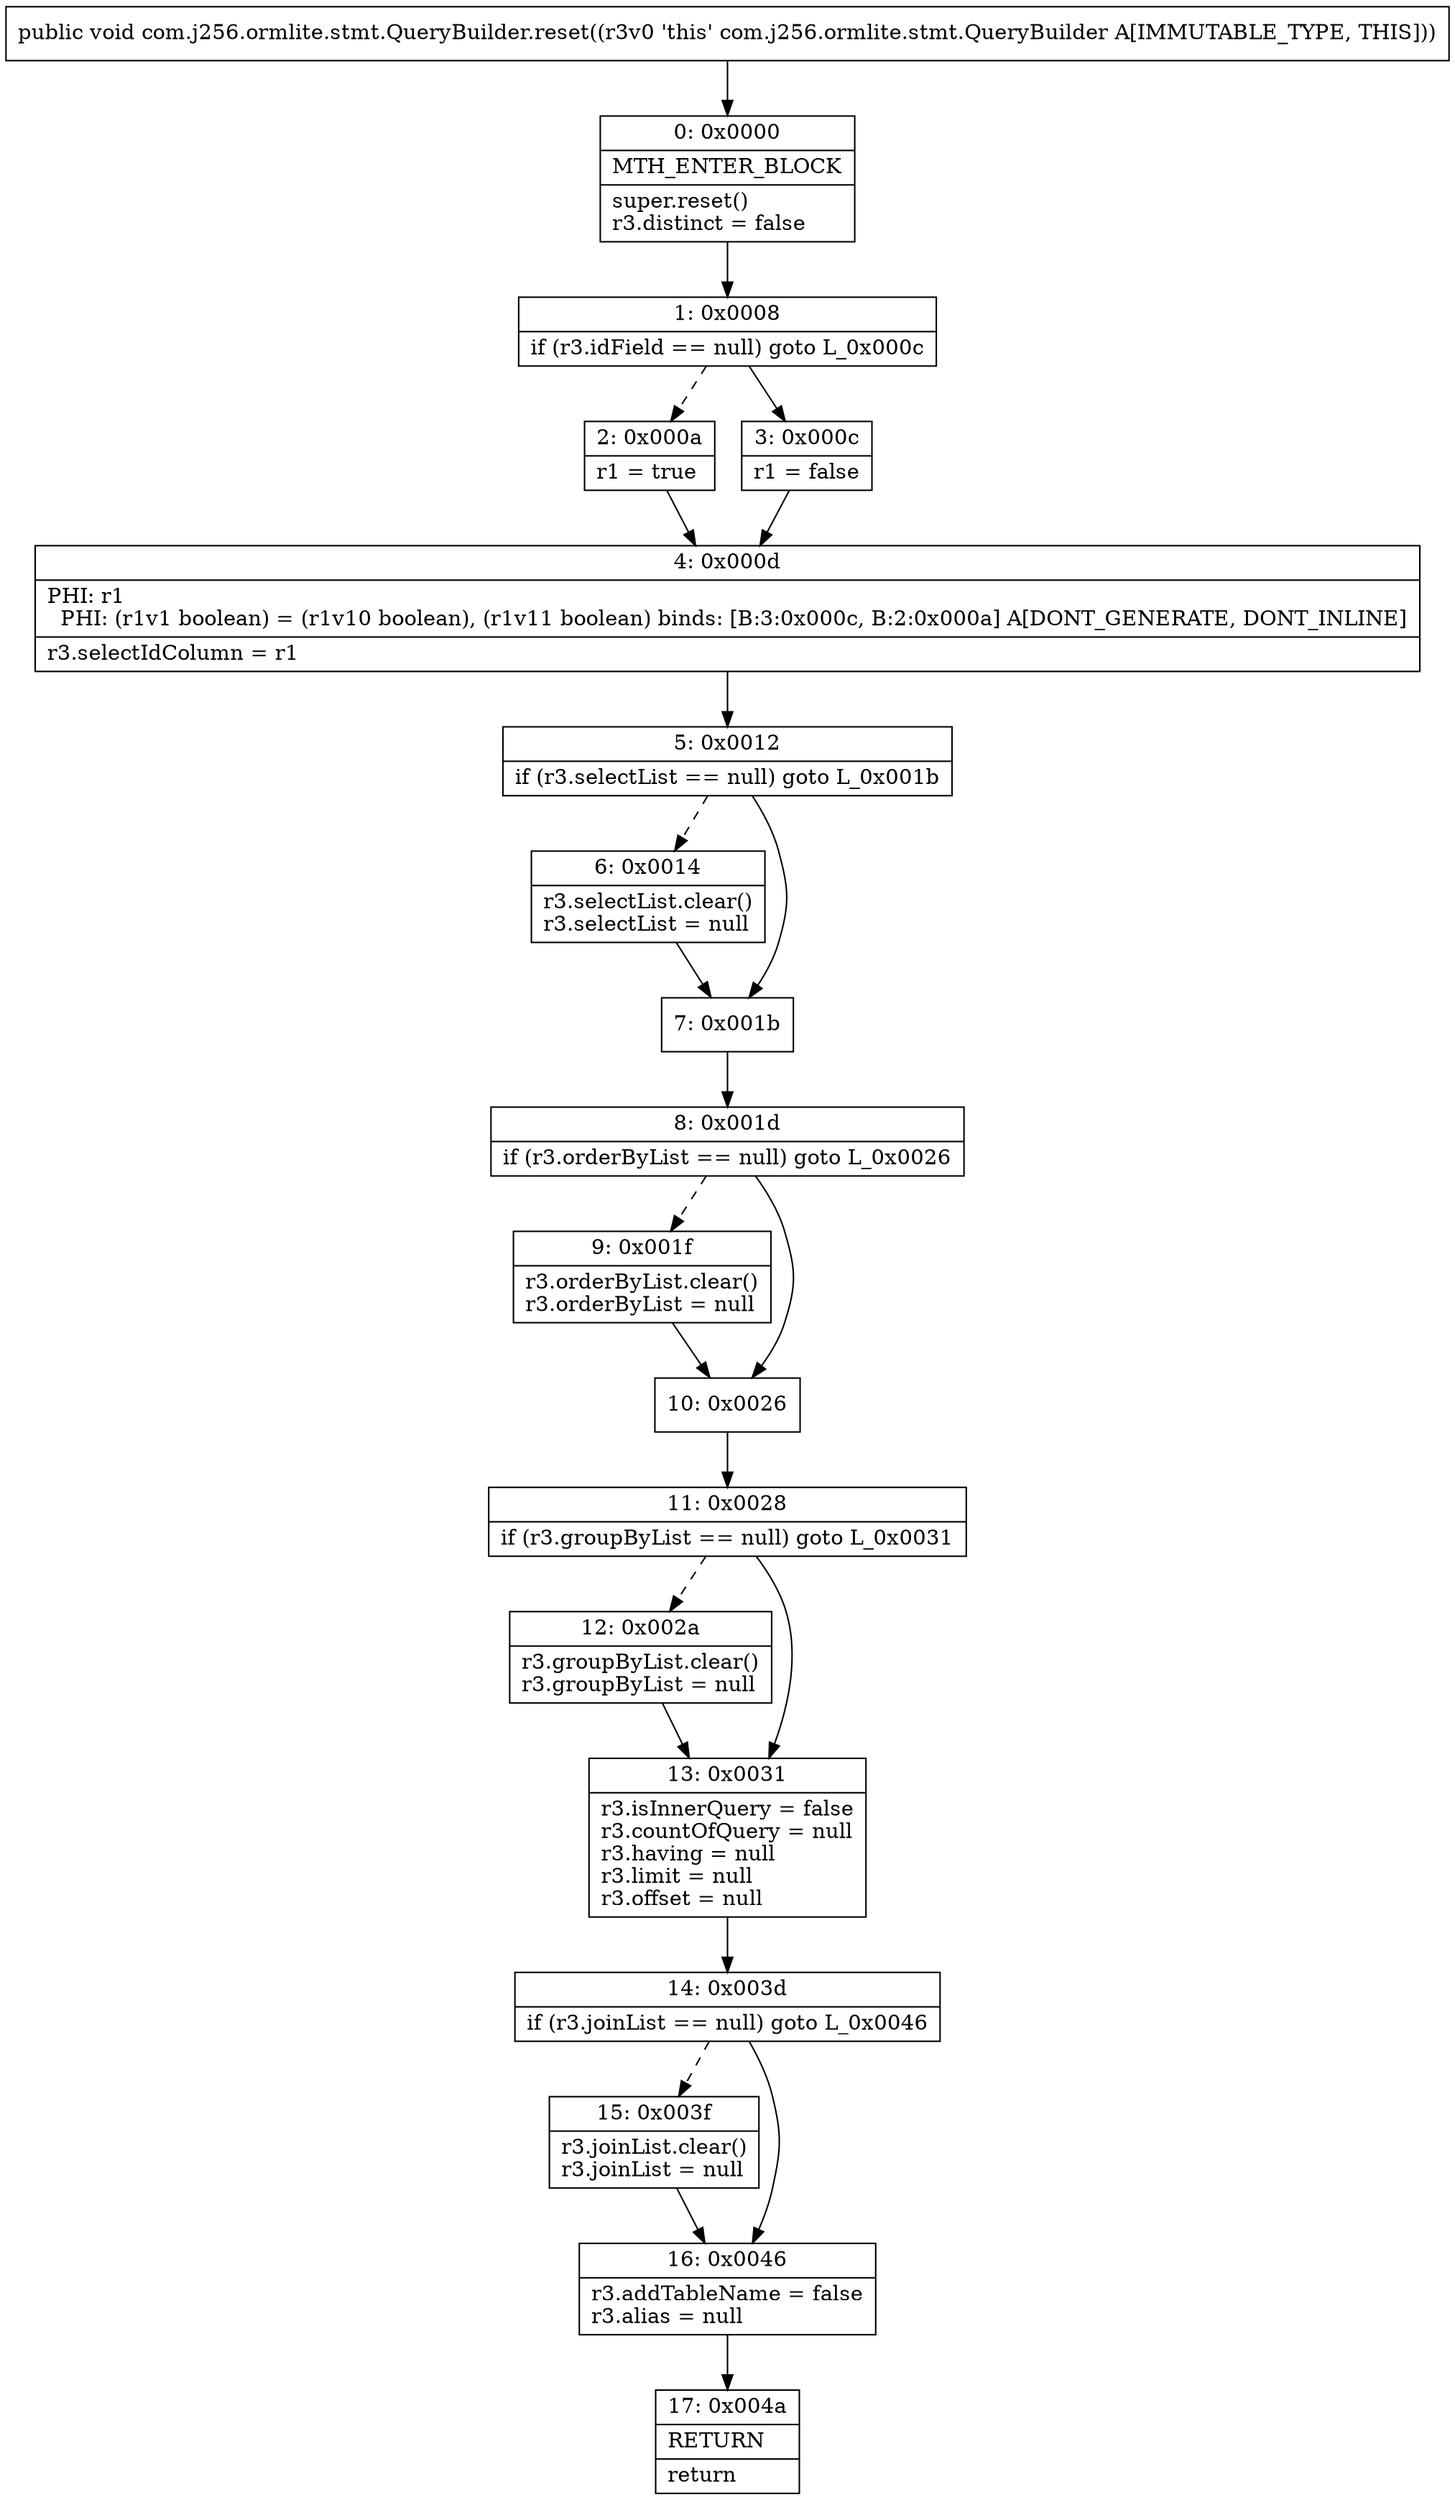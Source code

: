 digraph "CFG forcom.j256.ormlite.stmt.QueryBuilder.reset()V" {
Node_0 [shape=record,label="{0\:\ 0x0000|MTH_ENTER_BLOCK\l|super.reset()\lr3.distinct = false\l}"];
Node_1 [shape=record,label="{1\:\ 0x0008|if (r3.idField == null) goto L_0x000c\l}"];
Node_2 [shape=record,label="{2\:\ 0x000a|r1 = true\l}"];
Node_3 [shape=record,label="{3\:\ 0x000c|r1 = false\l}"];
Node_4 [shape=record,label="{4\:\ 0x000d|PHI: r1 \l  PHI: (r1v1 boolean) = (r1v10 boolean), (r1v11 boolean) binds: [B:3:0x000c, B:2:0x000a] A[DONT_GENERATE, DONT_INLINE]\l|r3.selectIdColumn = r1\l}"];
Node_5 [shape=record,label="{5\:\ 0x0012|if (r3.selectList == null) goto L_0x001b\l}"];
Node_6 [shape=record,label="{6\:\ 0x0014|r3.selectList.clear()\lr3.selectList = null\l}"];
Node_7 [shape=record,label="{7\:\ 0x001b}"];
Node_8 [shape=record,label="{8\:\ 0x001d|if (r3.orderByList == null) goto L_0x0026\l}"];
Node_9 [shape=record,label="{9\:\ 0x001f|r3.orderByList.clear()\lr3.orderByList = null\l}"];
Node_10 [shape=record,label="{10\:\ 0x0026}"];
Node_11 [shape=record,label="{11\:\ 0x0028|if (r3.groupByList == null) goto L_0x0031\l}"];
Node_12 [shape=record,label="{12\:\ 0x002a|r3.groupByList.clear()\lr3.groupByList = null\l}"];
Node_13 [shape=record,label="{13\:\ 0x0031|r3.isInnerQuery = false\lr3.countOfQuery = null\lr3.having = null\lr3.limit = null\lr3.offset = null\l}"];
Node_14 [shape=record,label="{14\:\ 0x003d|if (r3.joinList == null) goto L_0x0046\l}"];
Node_15 [shape=record,label="{15\:\ 0x003f|r3.joinList.clear()\lr3.joinList = null\l}"];
Node_16 [shape=record,label="{16\:\ 0x0046|r3.addTableName = false\lr3.alias = null\l}"];
Node_17 [shape=record,label="{17\:\ 0x004a|RETURN\l|return\l}"];
MethodNode[shape=record,label="{public void com.j256.ormlite.stmt.QueryBuilder.reset((r3v0 'this' com.j256.ormlite.stmt.QueryBuilder A[IMMUTABLE_TYPE, THIS])) }"];
MethodNode -> Node_0;
Node_0 -> Node_1;
Node_1 -> Node_2[style=dashed];
Node_1 -> Node_3;
Node_2 -> Node_4;
Node_3 -> Node_4;
Node_4 -> Node_5;
Node_5 -> Node_6[style=dashed];
Node_5 -> Node_7;
Node_6 -> Node_7;
Node_7 -> Node_8;
Node_8 -> Node_9[style=dashed];
Node_8 -> Node_10;
Node_9 -> Node_10;
Node_10 -> Node_11;
Node_11 -> Node_12[style=dashed];
Node_11 -> Node_13;
Node_12 -> Node_13;
Node_13 -> Node_14;
Node_14 -> Node_15[style=dashed];
Node_14 -> Node_16;
Node_15 -> Node_16;
Node_16 -> Node_17;
}

